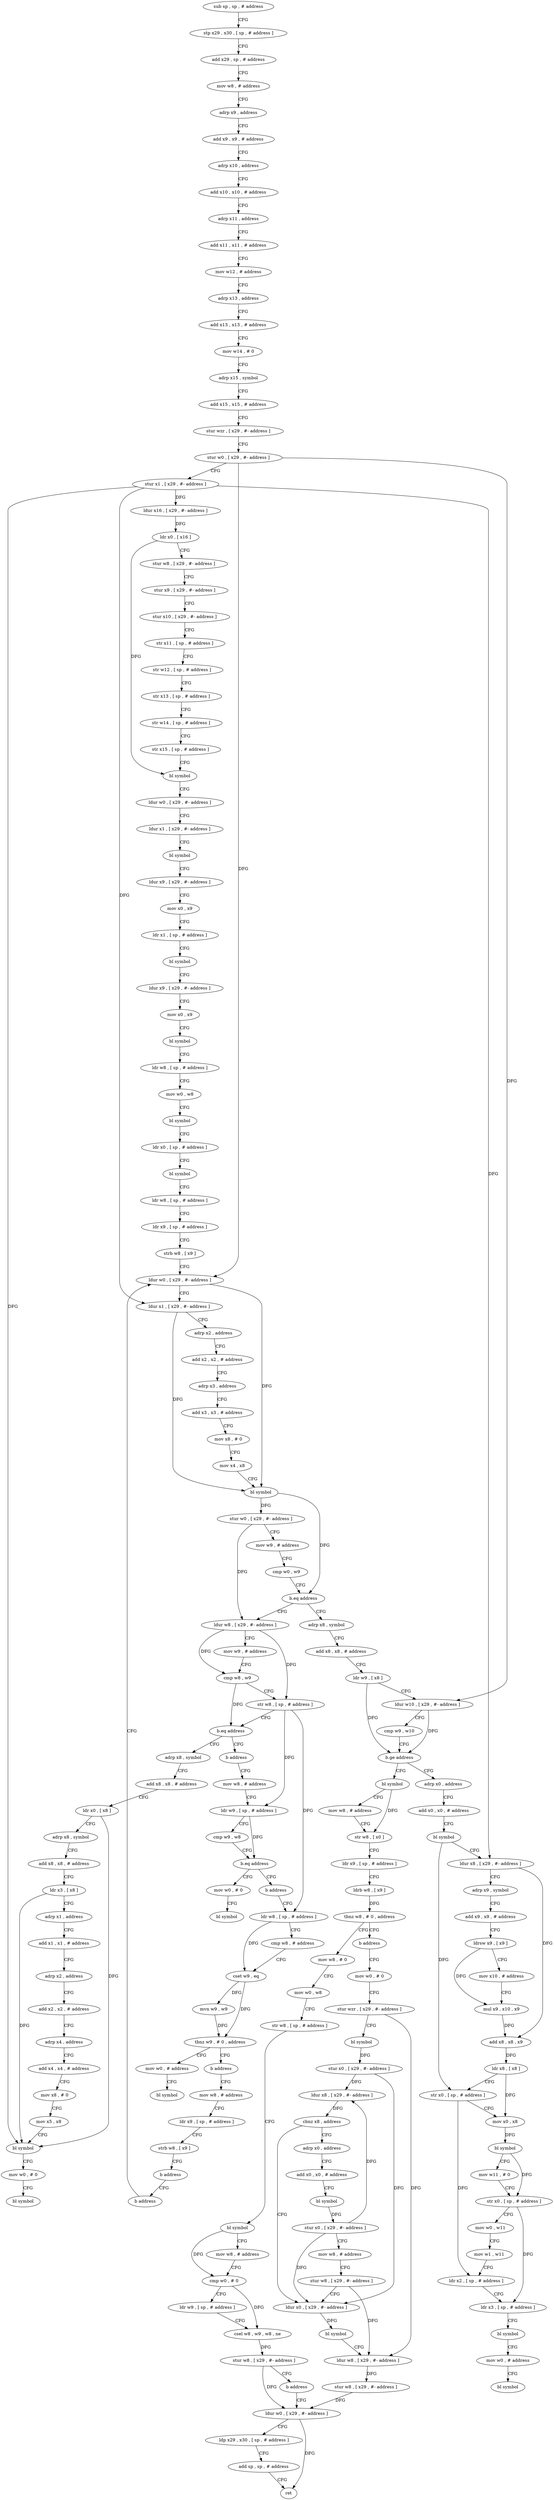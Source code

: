 digraph "func" {
"4200156" [label = "sub sp , sp , # address" ]
"4200160" [label = "stp x29 , x30 , [ sp , # address ]" ]
"4200164" [label = "add x29 , sp , # address" ]
"4200168" [label = "mov w8 , # address" ]
"4200172" [label = "adrp x9 , address" ]
"4200176" [label = "add x9 , x9 , # address" ]
"4200180" [label = "adrp x10 , address" ]
"4200184" [label = "add x10 , x10 , # address" ]
"4200188" [label = "adrp x11 , address" ]
"4200192" [label = "add x11 , x11 , # address" ]
"4200196" [label = "mov w12 , # address" ]
"4200200" [label = "adrp x13 , address" ]
"4200204" [label = "add x13 , x13 , # address" ]
"4200208" [label = "mov w14 , # 0" ]
"4200212" [label = "adrp x15 , symbol" ]
"4200216" [label = "add x15 , x15 , # address" ]
"4200220" [label = "stur wzr , [ x29 , #- address ]" ]
"4200224" [label = "stur w0 , [ x29 , #- address ]" ]
"4200228" [label = "stur x1 , [ x29 , #- address ]" ]
"4200232" [label = "ldur x16 , [ x29 , #- address ]" ]
"4200236" [label = "ldr x0 , [ x16 ]" ]
"4200240" [label = "stur w8 , [ x29 , #- address ]" ]
"4200244" [label = "stur x9 , [ x29 , #- address ]" ]
"4200248" [label = "stur x10 , [ x29 , #- address ]" ]
"4200252" [label = "str x11 , [ sp , # address ]" ]
"4200256" [label = "str w12 , [ sp , # address ]" ]
"4200260" [label = "str x13 , [ sp , # address ]" ]
"4200264" [label = "str w14 , [ sp , # address ]" ]
"4200268" [label = "str x15 , [ sp , # address ]" ]
"4200272" [label = "bl symbol" ]
"4200276" [label = "ldur w0 , [ x29 , #- address ]" ]
"4200280" [label = "ldur x1 , [ x29 , #- address ]" ]
"4200284" [label = "bl symbol" ]
"4200288" [label = "ldur x9 , [ x29 , #- address ]" ]
"4200292" [label = "mov x0 , x9" ]
"4200296" [label = "ldr x1 , [ sp , # address ]" ]
"4200300" [label = "bl symbol" ]
"4200304" [label = "ldur x9 , [ x29 , #- address ]" ]
"4200308" [label = "mov x0 , x9" ]
"4200312" [label = "bl symbol" ]
"4200316" [label = "ldr w8 , [ sp , # address ]" ]
"4200320" [label = "mov w0 , w8" ]
"4200324" [label = "bl symbol" ]
"4200328" [label = "ldr x0 , [ sp , # address ]" ]
"4200332" [label = "bl symbol" ]
"4200336" [label = "ldr w8 , [ sp , # address ]" ]
"4200340" [label = "ldr x9 , [ sp , # address ]" ]
"4200344" [label = "strb w8 , [ x9 ]" ]
"4200348" [label = "ldur w0 , [ x29 , #- address ]" ]
"4200572" [label = "adrp x8 , symbol" ]
"4200576" [label = "add x8 , x8 , # address" ]
"4200580" [label = "ldr w9 , [ x8 ]" ]
"4200584" [label = "ldur w10 , [ x29 , #- address ]" ]
"4200588" [label = "cmp w9 , w10" ]
"4200592" [label = "b.ge address" ]
"4200688" [label = "bl symbol" ]
"4200596" [label = "adrp x0 , address" ]
"4200400" [label = "ldur w8 , [ x29 , #- address ]" ]
"4200404" [label = "mov w9 , # address" ]
"4200408" [label = "cmp w8 , w9" ]
"4200412" [label = "str w8 , [ sp , # address ]" ]
"4200416" [label = "b.eq address" ]
"4200492" [label = "adrp x8 , symbol" ]
"4200420" [label = "b address" ]
"4200692" [label = "mov w8 , # address" ]
"4200696" [label = "str w8 , [ x0 ]" ]
"4200700" [label = "ldr x9 , [ sp , # address ]" ]
"4200704" [label = "ldrb w8 , [ x9 ]" ]
"4200708" [label = "tbnz w8 , # 0 , address" ]
"4200716" [label = "mov w8 , # 0" ]
"4200712" [label = "b address" ]
"4200600" [label = "add x0 , x0 , # address" ]
"4200604" [label = "bl symbol" ]
"4200608" [label = "ldur x8 , [ x29 , #- address ]" ]
"4200612" [label = "adrp x9 , symbol" ]
"4200616" [label = "add x9 , x9 , # address" ]
"4200620" [label = "ldrsw x9 , [ x9 ]" ]
"4200624" [label = "mov x10 , # address" ]
"4200628" [label = "mul x9 , x10 , x9" ]
"4200632" [label = "add x8 , x8 , x9" ]
"4200636" [label = "ldr x8 , [ x8 ]" ]
"4200640" [label = "str x0 , [ sp , # address ]" ]
"4200644" [label = "mov x0 , x8" ]
"4200648" [label = "bl symbol" ]
"4200652" [label = "mov w11 , # 0" ]
"4200656" [label = "str x0 , [ sp , # address ]" ]
"4200660" [label = "mov w0 , w11" ]
"4200664" [label = "mov w1 , w11" ]
"4200668" [label = "ldr x2 , [ sp , # address ]" ]
"4200672" [label = "ldr x3 , [ sp , # address ]" ]
"4200676" [label = "bl symbol" ]
"4200680" [label = "mov w0 , # address" ]
"4200684" [label = "bl symbol" ]
"4200496" [label = "add x8 , x8 , # address" ]
"4200500" [label = "ldr x0 , [ x8 ]" ]
"4200504" [label = "adrp x8 , symbol" ]
"4200508" [label = "add x8 , x8 , # address" ]
"4200512" [label = "ldr x3 , [ x8 ]" ]
"4200516" [label = "adrp x1 , address" ]
"4200520" [label = "add x1 , x1 , # address" ]
"4200524" [label = "adrp x2 , address" ]
"4200528" [label = "add x2 , x2 , # address" ]
"4200532" [label = "adrp x4 , address" ]
"4200536" [label = "add x4 , x4 , # address" ]
"4200540" [label = "mov x8 , # 0" ]
"4200544" [label = "mov x5 , x8" ]
"4200548" [label = "bl symbol" ]
"4200552" [label = "mov w0 , # 0" ]
"4200556" [label = "bl symbol" ]
"4200424" [label = "mov w8 , # address" ]
"4200720" [label = "mov w0 , w8" ]
"4200724" [label = "str w8 , [ sp , # address ]" ]
"4200728" [label = "bl symbol" ]
"4200732" [label = "mov w8 , # address" ]
"4200736" [label = "cmp w0 , # 0" ]
"4200740" [label = "ldr w9 , [ sp , # address ]" ]
"4200744" [label = "csel w8 , w9 , w8 , ne" ]
"4200748" [label = "stur w8 , [ x29 , #- address ]" ]
"4200752" [label = "b address" ]
"4200820" [label = "ldur w0 , [ x29 , #- address ]" ]
"4200756" [label = "mov w0 , # 0" ]
"4200428" [label = "ldr w9 , [ sp , # address ]" ]
"4200432" [label = "cmp w9 , w8" ]
"4200436" [label = "b.eq address" ]
"4200484" [label = "mov w0 , # 0" ]
"4200440" [label = "b address" ]
"4200824" [label = "ldp x29 , x30 , [ sp , # address ]" ]
"4200828" [label = "add sp , sp , # address" ]
"4200832" [label = "ret" ]
"4200760" [label = "stur wzr , [ x29 , #- address ]" ]
"4200764" [label = "bl symbol" ]
"4200768" [label = "stur x0 , [ x29 , #- address ]" ]
"4200772" [label = "ldur x8 , [ x29 , #- address ]" ]
"4200776" [label = "cbnz x8 , address" ]
"4200804" [label = "ldur x0 , [ x29 , #- address ]" ]
"4200780" [label = "adrp x0 , address" ]
"4200488" [label = "bl symbol" ]
"4200444" [label = "ldr w8 , [ sp , # address ]" ]
"4200808" [label = "bl symbol" ]
"4200812" [label = "ldur w8 , [ x29 , #- address ]" ]
"4200816" [label = "stur w8 , [ x29 , #- address ]" ]
"4200784" [label = "add x0 , x0 , # address" ]
"4200788" [label = "bl symbol" ]
"4200792" [label = "stur x0 , [ x29 , #- address ]" ]
"4200796" [label = "mov w8 , # address" ]
"4200800" [label = "stur w8 , [ x29 , #- address ]" ]
"4200448" [label = "cmp w8 , # address" ]
"4200452" [label = "cset w9 , eq" ]
"4200456" [label = "mvn w9 , w9" ]
"4200460" [label = "tbnz w9 , # 0 , address" ]
"4200560" [label = "mov w0 , # address" ]
"4200464" [label = "b address" ]
"4200564" [label = "bl symbol" ]
"4200468" [label = "mov w8 , # address" ]
"4200472" [label = "ldr x9 , [ sp , # address ]" ]
"4200476" [label = "strb w8 , [ x9 ]" ]
"4200480" [label = "b address" ]
"4200568" [label = "b address" ]
"4200352" [label = "ldur x1 , [ x29 , #- address ]" ]
"4200356" [label = "adrp x2 , address" ]
"4200360" [label = "add x2 , x2 , # address" ]
"4200364" [label = "adrp x3 , address" ]
"4200368" [label = "add x3 , x3 , # address" ]
"4200372" [label = "mov x8 , # 0" ]
"4200376" [label = "mov x4 , x8" ]
"4200380" [label = "bl symbol" ]
"4200384" [label = "stur w0 , [ x29 , #- address ]" ]
"4200388" [label = "mov w9 , # address" ]
"4200392" [label = "cmp w0 , w9" ]
"4200396" [label = "b.eq address" ]
"4200156" -> "4200160" [ label = "CFG" ]
"4200160" -> "4200164" [ label = "CFG" ]
"4200164" -> "4200168" [ label = "CFG" ]
"4200168" -> "4200172" [ label = "CFG" ]
"4200172" -> "4200176" [ label = "CFG" ]
"4200176" -> "4200180" [ label = "CFG" ]
"4200180" -> "4200184" [ label = "CFG" ]
"4200184" -> "4200188" [ label = "CFG" ]
"4200188" -> "4200192" [ label = "CFG" ]
"4200192" -> "4200196" [ label = "CFG" ]
"4200196" -> "4200200" [ label = "CFG" ]
"4200200" -> "4200204" [ label = "CFG" ]
"4200204" -> "4200208" [ label = "CFG" ]
"4200208" -> "4200212" [ label = "CFG" ]
"4200212" -> "4200216" [ label = "CFG" ]
"4200216" -> "4200220" [ label = "CFG" ]
"4200220" -> "4200224" [ label = "CFG" ]
"4200224" -> "4200228" [ label = "CFG" ]
"4200224" -> "4200348" [ label = "DFG" ]
"4200224" -> "4200584" [ label = "DFG" ]
"4200228" -> "4200232" [ label = "DFG" ]
"4200228" -> "4200352" [ label = "DFG" ]
"4200228" -> "4200608" [ label = "DFG" ]
"4200228" -> "4200548" [ label = "DFG" ]
"4200232" -> "4200236" [ label = "DFG" ]
"4200236" -> "4200240" [ label = "CFG" ]
"4200236" -> "4200272" [ label = "DFG" ]
"4200240" -> "4200244" [ label = "CFG" ]
"4200244" -> "4200248" [ label = "CFG" ]
"4200248" -> "4200252" [ label = "CFG" ]
"4200252" -> "4200256" [ label = "CFG" ]
"4200256" -> "4200260" [ label = "CFG" ]
"4200260" -> "4200264" [ label = "CFG" ]
"4200264" -> "4200268" [ label = "CFG" ]
"4200268" -> "4200272" [ label = "CFG" ]
"4200272" -> "4200276" [ label = "CFG" ]
"4200276" -> "4200280" [ label = "CFG" ]
"4200280" -> "4200284" [ label = "CFG" ]
"4200284" -> "4200288" [ label = "CFG" ]
"4200288" -> "4200292" [ label = "CFG" ]
"4200292" -> "4200296" [ label = "CFG" ]
"4200296" -> "4200300" [ label = "CFG" ]
"4200300" -> "4200304" [ label = "CFG" ]
"4200304" -> "4200308" [ label = "CFG" ]
"4200308" -> "4200312" [ label = "CFG" ]
"4200312" -> "4200316" [ label = "CFG" ]
"4200316" -> "4200320" [ label = "CFG" ]
"4200320" -> "4200324" [ label = "CFG" ]
"4200324" -> "4200328" [ label = "CFG" ]
"4200328" -> "4200332" [ label = "CFG" ]
"4200332" -> "4200336" [ label = "CFG" ]
"4200336" -> "4200340" [ label = "CFG" ]
"4200340" -> "4200344" [ label = "CFG" ]
"4200344" -> "4200348" [ label = "CFG" ]
"4200348" -> "4200352" [ label = "CFG" ]
"4200348" -> "4200380" [ label = "DFG" ]
"4200572" -> "4200576" [ label = "CFG" ]
"4200576" -> "4200580" [ label = "CFG" ]
"4200580" -> "4200584" [ label = "CFG" ]
"4200580" -> "4200592" [ label = "DFG" ]
"4200584" -> "4200588" [ label = "CFG" ]
"4200584" -> "4200592" [ label = "DFG" ]
"4200588" -> "4200592" [ label = "CFG" ]
"4200592" -> "4200688" [ label = "CFG" ]
"4200592" -> "4200596" [ label = "CFG" ]
"4200688" -> "4200692" [ label = "CFG" ]
"4200688" -> "4200696" [ label = "DFG" ]
"4200596" -> "4200600" [ label = "CFG" ]
"4200400" -> "4200404" [ label = "CFG" ]
"4200400" -> "4200408" [ label = "DFG" ]
"4200400" -> "4200412" [ label = "DFG" ]
"4200404" -> "4200408" [ label = "CFG" ]
"4200408" -> "4200412" [ label = "CFG" ]
"4200408" -> "4200416" [ label = "DFG" ]
"4200412" -> "4200416" [ label = "CFG" ]
"4200412" -> "4200428" [ label = "DFG" ]
"4200412" -> "4200444" [ label = "DFG" ]
"4200416" -> "4200492" [ label = "CFG" ]
"4200416" -> "4200420" [ label = "CFG" ]
"4200492" -> "4200496" [ label = "CFG" ]
"4200420" -> "4200424" [ label = "CFG" ]
"4200692" -> "4200696" [ label = "CFG" ]
"4200696" -> "4200700" [ label = "CFG" ]
"4200700" -> "4200704" [ label = "CFG" ]
"4200704" -> "4200708" [ label = "DFG" ]
"4200708" -> "4200716" [ label = "CFG" ]
"4200708" -> "4200712" [ label = "CFG" ]
"4200716" -> "4200720" [ label = "CFG" ]
"4200712" -> "4200756" [ label = "CFG" ]
"4200600" -> "4200604" [ label = "CFG" ]
"4200604" -> "4200608" [ label = "CFG" ]
"4200604" -> "4200640" [ label = "DFG" ]
"4200608" -> "4200612" [ label = "CFG" ]
"4200608" -> "4200632" [ label = "DFG" ]
"4200612" -> "4200616" [ label = "CFG" ]
"4200616" -> "4200620" [ label = "CFG" ]
"4200620" -> "4200624" [ label = "CFG" ]
"4200620" -> "4200628" [ label = "DFG" ]
"4200624" -> "4200628" [ label = "CFG" ]
"4200628" -> "4200632" [ label = "DFG" ]
"4200632" -> "4200636" [ label = "DFG" ]
"4200636" -> "4200640" [ label = "CFG" ]
"4200636" -> "4200644" [ label = "DFG" ]
"4200640" -> "4200644" [ label = "CFG" ]
"4200640" -> "4200668" [ label = "DFG" ]
"4200644" -> "4200648" [ label = "DFG" ]
"4200648" -> "4200652" [ label = "CFG" ]
"4200648" -> "4200656" [ label = "DFG" ]
"4200652" -> "4200656" [ label = "CFG" ]
"4200656" -> "4200660" [ label = "CFG" ]
"4200656" -> "4200672" [ label = "DFG" ]
"4200660" -> "4200664" [ label = "CFG" ]
"4200664" -> "4200668" [ label = "CFG" ]
"4200668" -> "4200672" [ label = "CFG" ]
"4200672" -> "4200676" [ label = "CFG" ]
"4200676" -> "4200680" [ label = "CFG" ]
"4200680" -> "4200684" [ label = "CFG" ]
"4200496" -> "4200500" [ label = "CFG" ]
"4200500" -> "4200504" [ label = "CFG" ]
"4200500" -> "4200548" [ label = "DFG" ]
"4200504" -> "4200508" [ label = "CFG" ]
"4200508" -> "4200512" [ label = "CFG" ]
"4200512" -> "4200516" [ label = "CFG" ]
"4200512" -> "4200548" [ label = "DFG" ]
"4200516" -> "4200520" [ label = "CFG" ]
"4200520" -> "4200524" [ label = "CFG" ]
"4200524" -> "4200528" [ label = "CFG" ]
"4200528" -> "4200532" [ label = "CFG" ]
"4200532" -> "4200536" [ label = "CFG" ]
"4200536" -> "4200540" [ label = "CFG" ]
"4200540" -> "4200544" [ label = "CFG" ]
"4200544" -> "4200548" [ label = "CFG" ]
"4200548" -> "4200552" [ label = "CFG" ]
"4200552" -> "4200556" [ label = "CFG" ]
"4200424" -> "4200428" [ label = "CFG" ]
"4200720" -> "4200724" [ label = "CFG" ]
"4200724" -> "4200728" [ label = "CFG" ]
"4200728" -> "4200732" [ label = "CFG" ]
"4200728" -> "4200736" [ label = "DFG" ]
"4200732" -> "4200736" [ label = "CFG" ]
"4200736" -> "4200740" [ label = "CFG" ]
"4200736" -> "4200744" [ label = "DFG" ]
"4200740" -> "4200744" [ label = "CFG" ]
"4200744" -> "4200748" [ label = "DFG" ]
"4200748" -> "4200752" [ label = "CFG" ]
"4200748" -> "4200820" [ label = "DFG" ]
"4200752" -> "4200820" [ label = "CFG" ]
"4200820" -> "4200824" [ label = "CFG" ]
"4200820" -> "4200832" [ label = "DFG" ]
"4200756" -> "4200760" [ label = "CFG" ]
"4200428" -> "4200432" [ label = "CFG" ]
"4200428" -> "4200436" [ label = "DFG" ]
"4200432" -> "4200436" [ label = "CFG" ]
"4200436" -> "4200484" [ label = "CFG" ]
"4200436" -> "4200440" [ label = "CFG" ]
"4200484" -> "4200488" [ label = "CFG" ]
"4200440" -> "4200444" [ label = "CFG" ]
"4200824" -> "4200828" [ label = "CFG" ]
"4200828" -> "4200832" [ label = "CFG" ]
"4200760" -> "4200764" [ label = "CFG" ]
"4200760" -> "4200812" [ label = "DFG" ]
"4200764" -> "4200768" [ label = "DFG" ]
"4200768" -> "4200772" [ label = "DFG" ]
"4200768" -> "4200804" [ label = "DFG" ]
"4200772" -> "4200776" [ label = "DFG" ]
"4200776" -> "4200804" [ label = "CFG" ]
"4200776" -> "4200780" [ label = "CFG" ]
"4200804" -> "4200808" [ label = "DFG" ]
"4200780" -> "4200784" [ label = "CFG" ]
"4200444" -> "4200448" [ label = "CFG" ]
"4200444" -> "4200452" [ label = "DFG" ]
"4200808" -> "4200812" [ label = "CFG" ]
"4200812" -> "4200816" [ label = "DFG" ]
"4200816" -> "4200820" [ label = "DFG" ]
"4200784" -> "4200788" [ label = "CFG" ]
"4200788" -> "4200792" [ label = "DFG" ]
"4200792" -> "4200796" [ label = "CFG" ]
"4200792" -> "4200772" [ label = "DFG" ]
"4200792" -> "4200804" [ label = "DFG" ]
"4200796" -> "4200800" [ label = "CFG" ]
"4200800" -> "4200804" [ label = "CFG" ]
"4200800" -> "4200812" [ label = "DFG" ]
"4200448" -> "4200452" [ label = "CFG" ]
"4200452" -> "4200456" [ label = "DFG" ]
"4200452" -> "4200460" [ label = "DFG" ]
"4200456" -> "4200460" [ label = "DFG" ]
"4200460" -> "4200560" [ label = "CFG" ]
"4200460" -> "4200464" [ label = "CFG" ]
"4200560" -> "4200564" [ label = "CFG" ]
"4200464" -> "4200468" [ label = "CFG" ]
"4200468" -> "4200472" [ label = "CFG" ]
"4200472" -> "4200476" [ label = "CFG" ]
"4200476" -> "4200480" [ label = "CFG" ]
"4200480" -> "4200568" [ label = "CFG" ]
"4200568" -> "4200348" [ label = "CFG" ]
"4200352" -> "4200356" [ label = "CFG" ]
"4200352" -> "4200380" [ label = "DFG" ]
"4200356" -> "4200360" [ label = "CFG" ]
"4200360" -> "4200364" [ label = "CFG" ]
"4200364" -> "4200368" [ label = "CFG" ]
"4200368" -> "4200372" [ label = "CFG" ]
"4200372" -> "4200376" [ label = "CFG" ]
"4200376" -> "4200380" [ label = "CFG" ]
"4200380" -> "4200384" [ label = "DFG" ]
"4200380" -> "4200396" [ label = "DFG" ]
"4200384" -> "4200388" [ label = "CFG" ]
"4200384" -> "4200400" [ label = "DFG" ]
"4200388" -> "4200392" [ label = "CFG" ]
"4200392" -> "4200396" [ label = "CFG" ]
"4200396" -> "4200572" [ label = "CFG" ]
"4200396" -> "4200400" [ label = "CFG" ]
}
